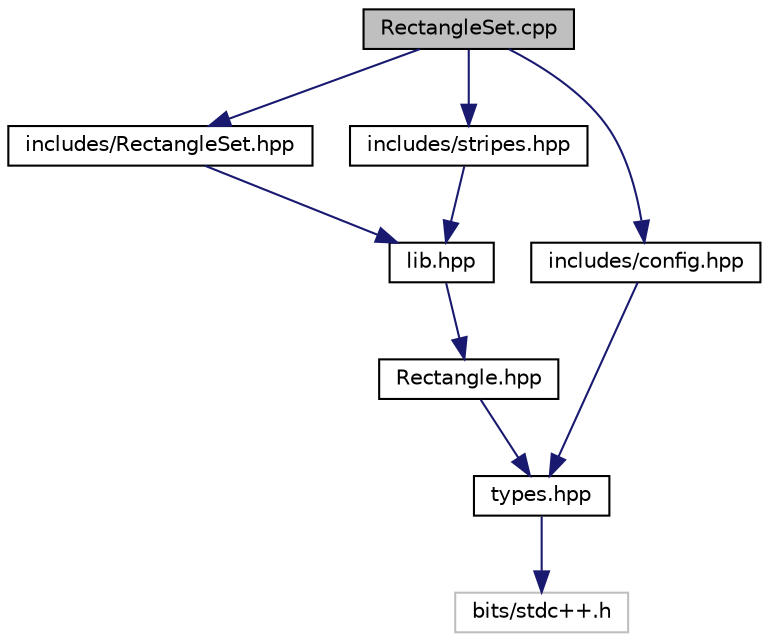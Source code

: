 digraph "RectangleSet.cpp"
{
 // LATEX_PDF_SIZE
  edge [fontname="Helvetica",fontsize="10",labelfontname="Helvetica",labelfontsize="10"];
  node [fontname="Helvetica",fontsize="10",shape=record];
  Node1 [label="RectangleSet.cpp",height=0.2,width=0.4,color="black", fillcolor="grey75", style="filled", fontcolor="black",tooltip=" "];
  Node1 -> Node2 [color="midnightblue",fontsize="10",style="solid",fontname="Helvetica"];
  Node2 [label="includes/RectangleSet.hpp",height=0.2,width=0.4,color="black", fillcolor="white", style="filled",URL="$RectangleSet_8hpp.html",tooltip=" "];
  Node2 -> Node3 [color="midnightblue",fontsize="10",style="solid",fontname="Helvetica"];
  Node3 [label="lib.hpp",height=0.2,width=0.4,color="black", fillcolor="white", style="filled",URL="$lib_8hpp.html",tooltip=" "];
  Node3 -> Node4 [color="midnightblue",fontsize="10",style="solid",fontname="Helvetica"];
  Node4 [label="Rectangle.hpp",height=0.2,width=0.4,color="black", fillcolor="white", style="filled",URL="$Rectangle_8hpp.html",tooltip=" "];
  Node4 -> Node5 [color="midnightblue",fontsize="10",style="solid",fontname="Helvetica"];
  Node5 [label="types.hpp",height=0.2,width=0.4,color="black", fillcolor="white", style="filled",URL="$types_8hpp.html",tooltip=" "];
  Node5 -> Node6 [color="midnightblue",fontsize="10",style="solid",fontname="Helvetica"];
  Node6 [label="bits/stdc++.h",height=0.2,width=0.4,color="grey75", fillcolor="white", style="filled",tooltip=" "];
  Node1 -> Node7 [color="midnightblue",fontsize="10",style="solid",fontname="Helvetica"];
  Node7 [label="includes/config.hpp",height=0.2,width=0.4,color="black", fillcolor="white", style="filled",URL="$config_8hpp.html",tooltip=" "];
  Node7 -> Node5 [color="midnightblue",fontsize="10",style="solid",fontname="Helvetica"];
  Node1 -> Node8 [color="midnightblue",fontsize="10",style="solid",fontname="Helvetica"];
  Node8 [label="includes/stripes.hpp",height=0.2,width=0.4,color="black", fillcolor="white", style="filled",URL="$stripes_8hpp.html",tooltip=" "];
  Node8 -> Node3 [color="midnightblue",fontsize="10",style="solid",fontname="Helvetica"];
}
